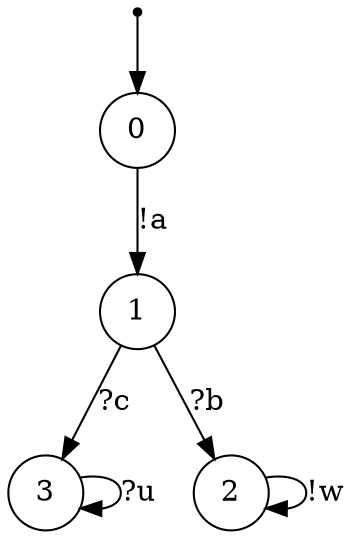 digraph {
 node [shape=point] ENTRY
 node [shape=circle]
 ENTRY -> 0
0 -> 1 [label="!a"]
1 -> 3 [label="?c"]
3 -> 3 [label="?u"]
1 -> 2 [label="?b"]
2 -> 2 [label="!w"]
}